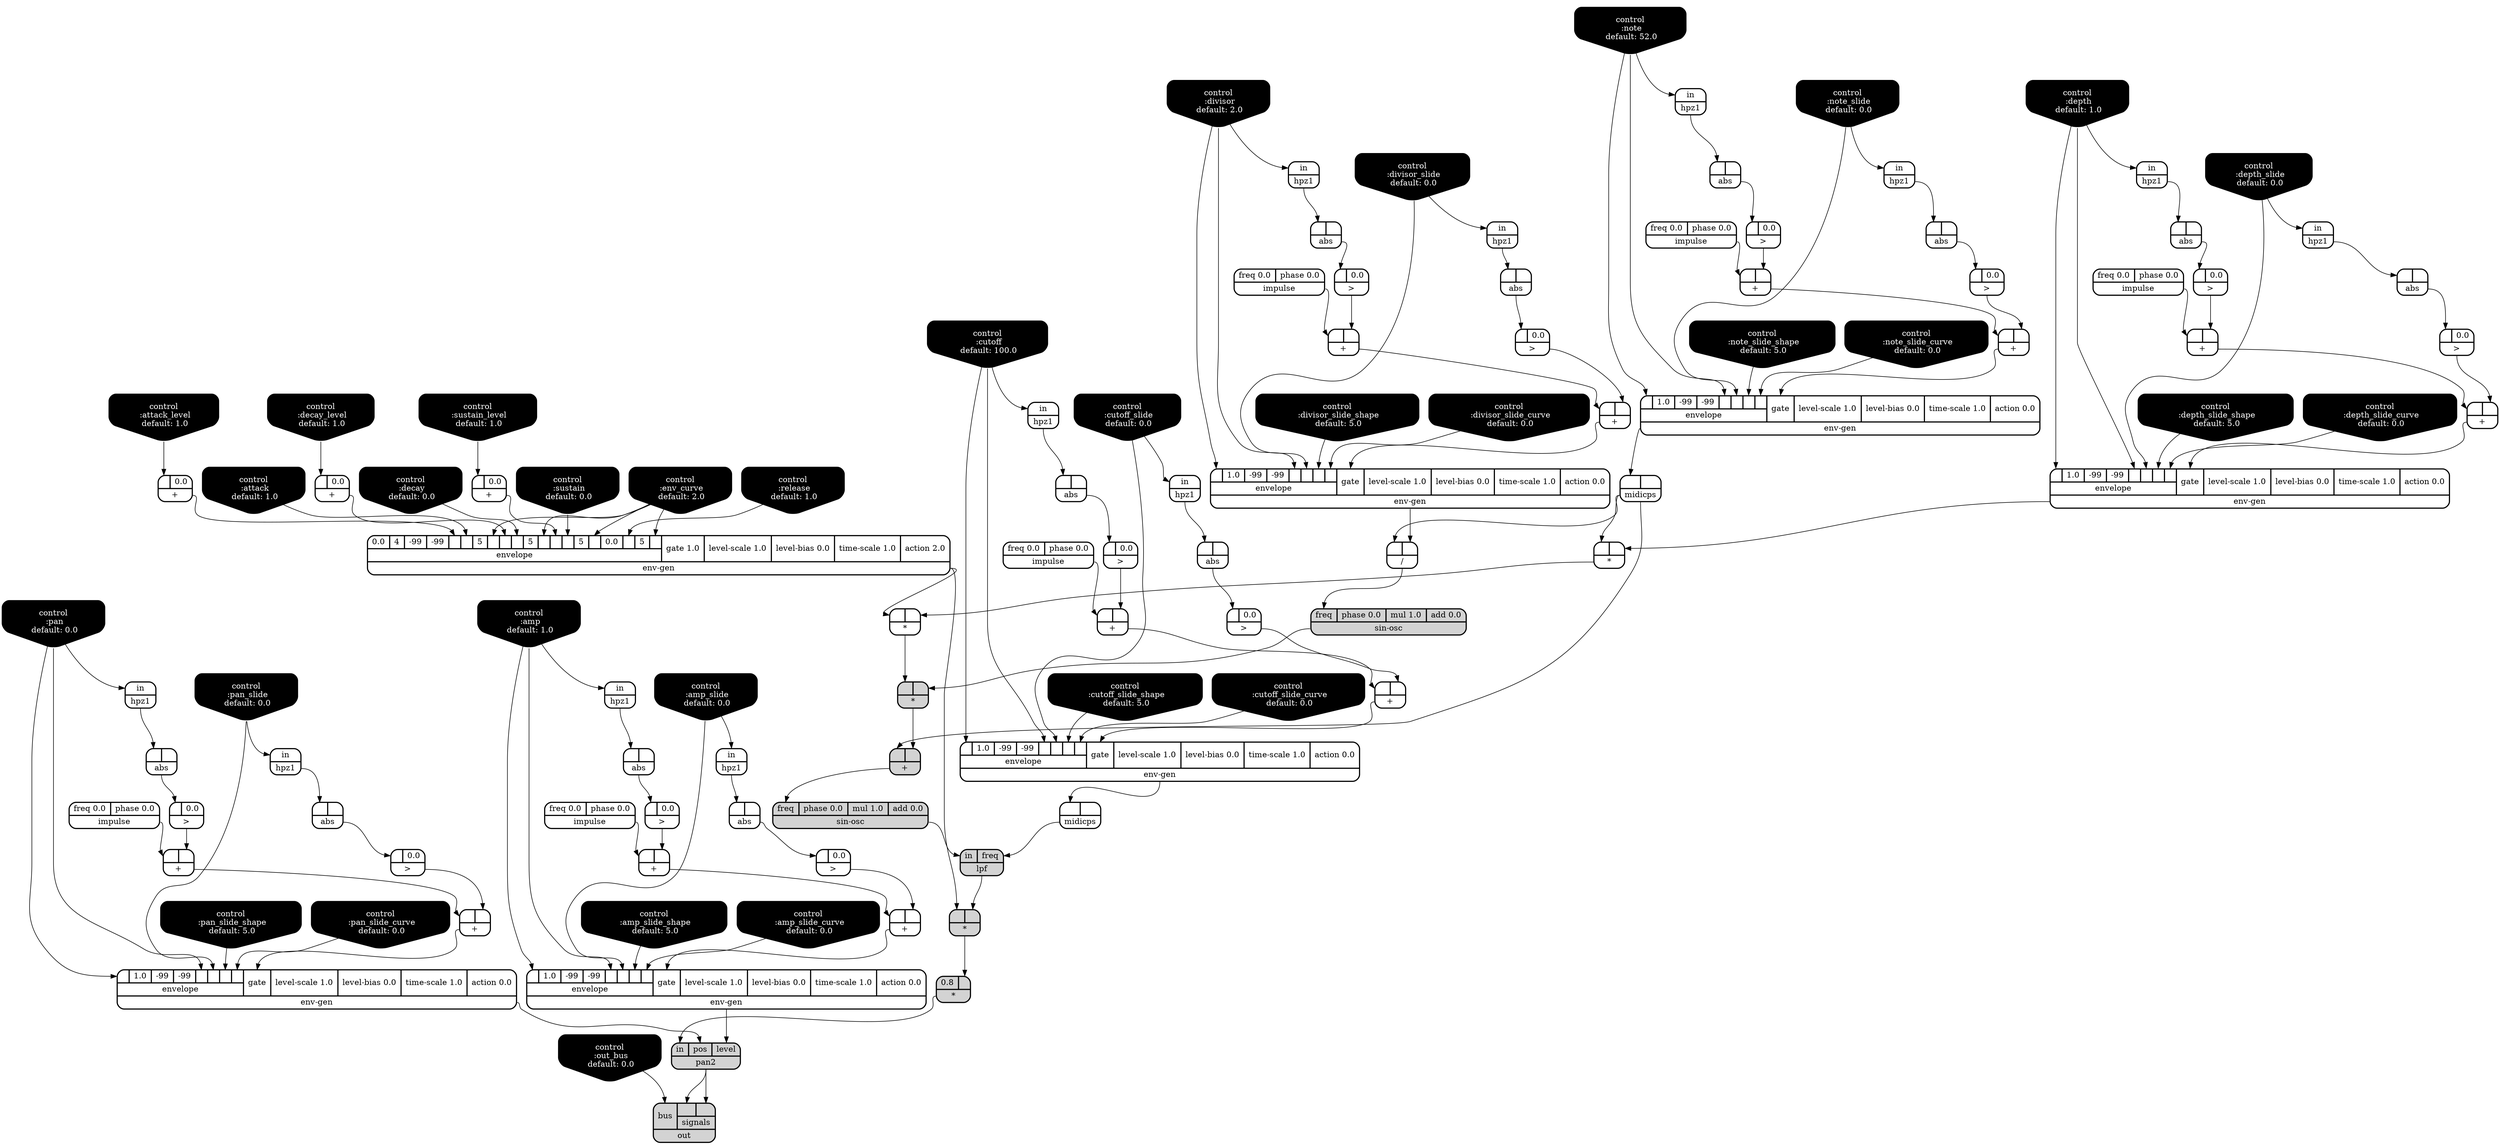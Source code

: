 digraph synthdef {
61 [label = "{{ <a> |<b> } |<__UG_NAME__>* }" style="bold, rounded" shape=record rankdir=LR];
62 [label = "{{ <a> |<b> } |<__UG_NAME__>* }" style="bold, rounded" shape=record rankdir=LR];
88 [label = "{{ <a> |<b> } |<__UG_NAME__>* }" style="filled, bold, rounded"  shape=record rankdir=LR];
93 [label = "{{ <a> |<b> } |<__UG_NAME__>* }" style="filled, bold, rounded"  shape=record rankdir=LR];
94 [label = "{{ <a> 0.8|<b> } |<__UG_NAME__>* }" style="filled, bold, rounded"  shape=record rankdir=LR];
36 [label = "{{ <a> |<b> 0.0} |<__UG_NAME__>+ }" style="bold, rounded" shape=record rankdir=LR];
37 [label = "{{ <a> |<b> 0.0} |<__UG_NAME__>+ }" style="bold, rounded" shape=record rankdir=LR];
38 [label = "{{ <a> |<b> 0.0} |<__UG_NAME__>+ }" style="bold, rounded" shape=record rankdir=LR];
44 [label = "{{ <a> |<b> } |<__UG_NAME__>+ }" style="bold, rounded" shape=record rankdir=LR];
48 [label = "{{ <a> |<b> } |<__UG_NAME__>+ }" style="bold, rounded" shape=record rankdir=LR];
55 [label = "{{ <a> |<b> } |<__UG_NAME__>+ }" style="bold, rounded" shape=record rankdir=LR];
59 [label = "{{ <a> |<b> } |<__UG_NAME__>+ }" style="bold, rounded" shape=record rankdir=LR];
68 [label = "{{ <a> |<b> } |<__UG_NAME__>+ }" style="bold, rounded" shape=record rankdir=LR];
72 [label = "{{ <a> |<b> } |<__UG_NAME__>+ }" style="bold, rounded" shape=record rankdir=LR];
80 [label = "{{ <a> |<b> } |<__UG_NAME__>+ }" style="bold, rounded" shape=record rankdir=LR];
84 [label = "{{ <a> |<b> } |<__UG_NAME__>+ }" style="bold, rounded" shape=record rankdir=LR];
89 [label = "{{ <a> |<b> } |<__UG_NAME__>+ }" style="filled, bold, rounded"  shape=record rankdir=LR];
97 [label = "{{ <a> |<b> } |<__UG_NAME__>+ }" style="bold, rounded" shape=record rankdir=LR];
98 [label = "{{ <a> |<b> } |<__UG_NAME__>+ }" style="bold, rounded" shape=record rankdir=LR];
103 [label = "{{ <a> |<b> } |<__UG_NAME__>+ }" style="bold, rounded" shape=record rankdir=LR];
107 [label = "{{ <a> |<b> } |<__UG_NAME__>+ }" style="bold, rounded" shape=record rankdir=LR];
86 [label = "{{ <a> |<b> } |<__UG_NAME__>/ }" style="bold, rounded" shape=record rankdir=LR];
43 [label = "{{ <a> |<b> 0.0} |<__UG_NAME__>\> }" style="bold, rounded" shape=record rankdir=LR];
47 [label = "{{ <a> |<b> 0.0} |<__UG_NAME__>\> }" style="bold, rounded" shape=record rankdir=LR];
54 [label = "{{ <a> |<b> 0.0} |<__UG_NAME__>\> }" style="bold, rounded" shape=record rankdir=LR];
58 [label = "{{ <a> |<b> 0.0} |<__UG_NAME__>\> }" style="bold, rounded" shape=record rankdir=LR];
67 [label = "{{ <a> |<b> 0.0} |<__UG_NAME__>\> }" style="bold, rounded" shape=record rankdir=LR];
71 [label = "{{ <a> |<b> 0.0} |<__UG_NAME__>\> }" style="bold, rounded" shape=record rankdir=LR];
76 [label = "{{ <a> |<b> 0.0} |<__UG_NAME__>\> }" style="bold, rounded" shape=record rankdir=LR];
79 [label = "{{ <a> |<b> 0.0} |<__UG_NAME__>\> }" style="bold, rounded" shape=record rankdir=LR];
83 [label = "{{ <a> |<b> 0.0} |<__UG_NAME__>\> }" style="bold, rounded" shape=record rankdir=LR];
96 [label = "{{ <a> |<b> 0.0} |<__UG_NAME__>\> }" style="bold, rounded" shape=record rankdir=LR];
102 [label = "{{ <a> |<b> 0.0} |<__UG_NAME__>\> }" style="bold, rounded" shape=record rankdir=LR];
106 [label = "{{ <a> |<b> 0.0} |<__UG_NAME__>\> }" style="bold, rounded" shape=record rankdir=LR];
34 [label = "{{ <a> |<b> } |<__UG_NAME__>abs }" style="bold, rounded" shape=record rankdir=LR];
42 [label = "{{ <a> |<b> } |<__UG_NAME__>abs }" style="bold, rounded" shape=record rankdir=LR];
46 [label = "{{ <a> |<b> } |<__UG_NAME__>abs }" style="bold, rounded" shape=record rankdir=LR];
53 [label = "{{ <a> |<b> } |<__UG_NAME__>abs }" style="bold, rounded" shape=record rankdir=LR];
57 [label = "{{ <a> |<b> } |<__UG_NAME__>abs }" style="bold, rounded" shape=record rankdir=LR];
66 [label = "{{ <a> |<b> } |<__UG_NAME__>abs }" style="bold, rounded" shape=record rankdir=LR];
70 [label = "{{ <a> |<b> } |<__UG_NAME__>abs }" style="bold, rounded" shape=record rankdir=LR];
75 [label = "{{ <a> |<b> } |<__UG_NAME__>abs }" style="bold, rounded" shape=record rankdir=LR];
78 [label = "{{ <a> |<b> } |<__UG_NAME__>abs }" style="bold, rounded" shape=record rankdir=LR];
82 [label = "{{ <a> |<b> } |<__UG_NAME__>abs }" style="bold, rounded" shape=record rankdir=LR];
101 [label = "{{ <a> |<b> } |<__UG_NAME__>abs }" style="bold, rounded" shape=record rankdir=LR];
105 [label = "{{ <a> |<b> } |<__UG_NAME__>abs }" style="bold, rounded" shape=record rankdir=LR];
0 [label = "control
 :note
 default: 52.0" shape=invhouse style="rounded, filled, bold" fillcolor=black fontcolor=white ]; 
1 [label = "control
 :note_slide
 default: 0.0" shape=invhouse style="rounded, filled, bold" fillcolor=black fontcolor=white ]; 
2 [label = "control
 :note_slide_shape
 default: 5.0" shape=invhouse style="rounded, filled, bold" fillcolor=black fontcolor=white ]; 
3 [label = "control
 :note_slide_curve
 default: 0.0" shape=invhouse style="rounded, filled, bold" fillcolor=black fontcolor=white ]; 
4 [label = "control
 :amp
 default: 1.0" shape=invhouse style="rounded, filled, bold" fillcolor=black fontcolor=white ]; 
5 [label = "control
 :amp_slide
 default: 0.0" shape=invhouse style="rounded, filled, bold" fillcolor=black fontcolor=white ]; 
6 [label = "control
 :amp_slide_shape
 default: 5.0" shape=invhouse style="rounded, filled, bold" fillcolor=black fontcolor=white ]; 
7 [label = "control
 :amp_slide_curve
 default: 0.0" shape=invhouse style="rounded, filled, bold" fillcolor=black fontcolor=white ]; 
8 [label = "control
 :pan
 default: 0.0" shape=invhouse style="rounded, filled, bold" fillcolor=black fontcolor=white ]; 
9 [label = "control
 :pan_slide
 default: 0.0" shape=invhouse style="rounded, filled, bold" fillcolor=black fontcolor=white ]; 
10 [label = "control
 :pan_slide_shape
 default: 5.0" shape=invhouse style="rounded, filled, bold" fillcolor=black fontcolor=white ]; 
11 [label = "control
 :pan_slide_curve
 default: 0.0" shape=invhouse style="rounded, filled, bold" fillcolor=black fontcolor=white ]; 
12 [label = "control
 :attack
 default: 1.0" shape=invhouse style="rounded, filled, bold" fillcolor=black fontcolor=white ]; 
13 [label = "control
 :decay
 default: 0.0" shape=invhouse style="rounded, filled, bold" fillcolor=black fontcolor=white ]; 
14 [label = "control
 :sustain
 default: 0.0" shape=invhouse style="rounded, filled, bold" fillcolor=black fontcolor=white ]; 
15 [label = "control
 :release
 default: 1.0" shape=invhouse style="rounded, filled, bold" fillcolor=black fontcolor=white ]; 
16 [label = "control
 :attack_level
 default: 1.0" shape=invhouse style="rounded, filled, bold" fillcolor=black fontcolor=white ]; 
17 [label = "control
 :decay_level
 default: 1.0" shape=invhouse style="rounded, filled, bold" fillcolor=black fontcolor=white ]; 
18 [label = "control
 :sustain_level
 default: 1.0" shape=invhouse style="rounded, filled, bold" fillcolor=black fontcolor=white ]; 
19 [label = "control
 :env_curve
 default: 2.0" shape=invhouse style="rounded, filled, bold" fillcolor=black fontcolor=white ]; 
20 [label = "control
 :cutoff
 default: 100.0" shape=invhouse style="rounded, filled, bold" fillcolor=black fontcolor=white ]; 
21 [label = "control
 :cutoff_slide
 default: 0.0" shape=invhouse style="rounded, filled, bold" fillcolor=black fontcolor=white ]; 
22 [label = "control
 :cutoff_slide_shape
 default: 5.0" shape=invhouse style="rounded, filled, bold" fillcolor=black fontcolor=white ]; 
23 [label = "control
 :cutoff_slide_curve
 default: 0.0" shape=invhouse style="rounded, filled, bold" fillcolor=black fontcolor=white ]; 
24 [label = "control
 :divisor
 default: 2.0" shape=invhouse style="rounded, filled, bold" fillcolor=black fontcolor=white ]; 
25 [label = "control
 :divisor_slide
 default: 0.0" shape=invhouse style="rounded, filled, bold" fillcolor=black fontcolor=white ]; 
26 [label = "control
 :divisor_slide_shape
 default: 5.0" shape=invhouse style="rounded, filled, bold" fillcolor=black fontcolor=white ]; 
27 [label = "control
 :divisor_slide_curve
 default: 0.0" shape=invhouse style="rounded, filled, bold" fillcolor=black fontcolor=white ]; 
28 [label = "control
 :depth
 default: 1.0" shape=invhouse style="rounded, filled, bold" fillcolor=black fontcolor=white ]; 
29 [label = "control
 :depth_slide
 default: 0.0" shape=invhouse style="rounded, filled, bold" fillcolor=black fontcolor=white ]; 
30 [label = "control
 :depth_slide_shape
 default: 5.0" shape=invhouse style="rounded, filled, bold" fillcolor=black fontcolor=white ]; 
31 [label = "control
 :depth_slide_curve
 default: 0.0" shape=invhouse style="rounded, filled, bold" fillcolor=black fontcolor=white ]; 
32 [label = "control
 :out_bus
 default: 0.0" shape=invhouse style="rounded, filled, bold" fillcolor=black fontcolor=white ]; 
39 [label = "{{ {{0.0|4|-99|-99|<envelope___binary____op____u____gen___4>|<envelope___control___5>|5|<envelope___control___7>|<envelope___binary____op____u____gen___8>|<envelope___control___9>|5|<envelope___control___11>|<envelope___binary____op____u____gen___12>|<envelope___control___13>|5|<envelope___control___15>|0.0|<envelope___control___17>|5|<envelope___control___19>}|envelope}|<gate> gate 1.0|<level____scale> level-scale 1.0|<level____bias> level-bias 0.0|<time____scale> time-scale 1.0|<action> action 2.0} |<__UG_NAME__>env-gen }" style="bold, rounded" shape=record rankdir=LR];
49 [label = "{{ {{<envelope___control___0>|1.0|-99|-99|<envelope___control___4>|<envelope___control___5>|<envelope___control___6>|<envelope___control___7>}|envelope}|<gate> gate|<level____scale> level-scale 1.0|<level____bias> level-bias 0.0|<time____scale> time-scale 1.0|<action> action 0.0} |<__UG_NAME__>env-gen }" style="bold, rounded" shape=record rankdir=LR];
60 [label = "{{ {{<envelope___control___0>|1.0|-99|-99|<envelope___control___4>|<envelope___control___5>|<envelope___control___6>|<envelope___control___7>}|envelope}|<gate> gate|<level____scale> level-scale 1.0|<level____bias> level-bias 0.0|<time____scale> time-scale 1.0|<action> action 0.0} |<__UG_NAME__>env-gen }" style="bold, rounded" shape=record rankdir=LR];
73 [label = "{{ {{<envelope___control___0>|1.0|-99|-99|<envelope___control___4>|<envelope___control___5>|<envelope___control___6>|<envelope___control___7>}|envelope}|<gate> gate|<level____scale> level-scale 1.0|<level____bias> level-bias 0.0|<time____scale> time-scale 1.0|<action> action 0.0} |<__UG_NAME__>env-gen }" style="bold, rounded" shape=record rankdir=LR];
85 [label = "{{ {{<envelope___control___0>|1.0|-99|-99|<envelope___control___4>|<envelope___control___5>|<envelope___control___6>|<envelope___control___7>}|envelope}|<gate> gate|<level____scale> level-scale 1.0|<level____bias> level-bias 0.0|<time____scale> time-scale 1.0|<action> action 0.0} |<__UG_NAME__>env-gen }" style="bold, rounded" shape=record rankdir=LR];
99 [label = "{{ {{<envelope___control___0>|1.0|-99|-99|<envelope___control___4>|<envelope___control___5>|<envelope___control___6>|<envelope___control___7>}|envelope}|<gate> gate|<level____scale> level-scale 1.0|<level____bias> level-bias 0.0|<time____scale> time-scale 1.0|<action> action 0.0} |<__UG_NAME__>env-gen }" style="bold, rounded" shape=record rankdir=LR];
108 [label = "{{ {{<envelope___control___0>|1.0|-99|-99|<envelope___control___4>|<envelope___control___5>|<envelope___control___6>|<envelope___control___7>}|envelope}|<gate> gate|<level____scale> level-scale 1.0|<level____bias> level-bias 0.0|<time____scale> time-scale 1.0|<action> action 0.0} |<__UG_NAME__>env-gen }" style="bold, rounded" shape=record rankdir=LR];
33 [label = "{{ <in> in} |<__UG_NAME__>hpz1 }" style="bold, rounded" shape=record rankdir=LR];
35 [label = "{{ <in> in} |<__UG_NAME__>hpz1 }" style="bold, rounded" shape=record rankdir=LR];
41 [label = "{{ <in> in} |<__UG_NAME__>hpz1 }" style="bold, rounded" shape=record rankdir=LR];
45 [label = "{{ <in> in} |<__UG_NAME__>hpz1 }" style="bold, rounded" shape=record rankdir=LR];
52 [label = "{{ <in> in} |<__UG_NAME__>hpz1 }" style="bold, rounded" shape=record rankdir=LR];
56 [label = "{{ <in> in} |<__UG_NAME__>hpz1 }" style="bold, rounded" shape=record rankdir=LR];
63 [label = "{{ <in> in} |<__UG_NAME__>hpz1 }" style="bold, rounded" shape=record rankdir=LR];
65 [label = "{{ <in> in} |<__UG_NAME__>hpz1 }" style="bold, rounded" shape=record rankdir=LR];
69 [label = "{{ <in> in} |<__UG_NAME__>hpz1 }" style="bold, rounded" shape=record rankdir=LR];
74 [label = "{{ <in> in} |<__UG_NAME__>hpz1 }" style="bold, rounded" shape=record rankdir=LR];
81 [label = "{{ <in> in} |<__UG_NAME__>hpz1 }" style="bold, rounded" shape=record rankdir=LR];
104 [label = "{{ <in> in} |<__UG_NAME__>hpz1 }" style="bold, rounded" shape=record rankdir=LR];
40 [label = "{{ <freq> freq 0.0|<phase> phase 0.0} |<__UG_NAME__>impulse }" style="bold, rounded" shape=record rankdir=LR];
51 [label = "{{ <freq> freq 0.0|<phase> phase 0.0} |<__UG_NAME__>impulse }" style="bold, rounded" shape=record rankdir=LR];
64 [label = "{{ <freq> freq 0.0|<phase> phase 0.0} |<__UG_NAME__>impulse }" style="bold, rounded" shape=record rankdir=LR];
77 [label = "{{ <freq> freq 0.0|<phase> phase 0.0} |<__UG_NAME__>impulse }" style="bold, rounded" shape=record rankdir=LR];
95 [label = "{{ <freq> freq 0.0|<phase> phase 0.0} |<__UG_NAME__>impulse }" style="bold, rounded" shape=record rankdir=LR];
100 [label = "{{ <freq> freq 0.0|<phase> phase 0.0} |<__UG_NAME__>impulse }" style="bold, rounded" shape=record rankdir=LR];
92 [label = "{{ <in> in|<freq> freq} |<__UG_NAME__>lpf }" style="filled, bold, rounded"  shape=record rankdir=LR];
50 [label = "{{ <a> |<b> } |<__UG_NAME__>midicps }" style="bold, rounded" shape=record rankdir=LR];
91 [label = "{{ <a> |<b> } |<__UG_NAME__>midicps }" style="bold, rounded" shape=record rankdir=LR];
110 [label = "{{ <bus> bus|{{<signals___pan2___0>|<signals___pan2___1>}|signals}} |<__UG_NAME__>out }" style="filled, bold, rounded"  shape=record rankdir=LR];
109 [label = "{{ <in> in|<pos> pos|<level> level} |<__UG_NAME__>pan2 }" style="filled, bold, rounded"  shape=record rankdir=LR];
87 [label = "{{ <freq> freq|<phase> phase 0.0|<mul> mul 1.0|<add> add 0.0} |<__UG_NAME__>sin-osc }" style="filled, bold, rounded"  shape=record rankdir=LR];
90 [label = "{{ <freq> freq|<phase> phase 0.0|<mul> mul 1.0|<add> add 0.0} |<__UG_NAME__>sin-osc }" style="filled, bold, rounded"  shape=record rankdir=LR];

60:__UG_NAME__ -> 61:b ;
50:__UG_NAME__ -> 61:a ;
61:__UG_NAME__ -> 62:b ;
39:__UG_NAME__ -> 62:a ;
87:__UG_NAME__ -> 88:b ;
62:__UG_NAME__ -> 88:a ;
92:__UG_NAME__ -> 93:b ;
39:__UG_NAME__ -> 93:a ;
93:__UG_NAME__ -> 94:b ;
16:__UG_NAME__ -> 36:a ;
17:__UG_NAME__ -> 37:a ;
18:__UG_NAME__ -> 38:a ;
43:__UG_NAME__ -> 44:b ;
40:__UG_NAME__ -> 44:a ;
47:__UG_NAME__ -> 48:b ;
44:__UG_NAME__ -> 48:a ;
54:__UG_NAME__ -> 55:b ;
51:__UG_NAME__ -> 55:a ;
58:__UG_NAME__ -> 59:b ;
55:__UG_NAME__ -> 59:a ;
67:__UG_NAME__ -> 68:b ;
64:__UG_NAME__ -> 68:a ;
71:__UG_NAME__ -> 72:b ;
68:__UG_NAME__ -> 72:a ;
79:__UG_NAME__ -> 80:b ;
77:__UG_NAME__ -> 80:a ;
83:__UG_NAME__ -> 84:b ;
80:__UG_NAME__ -> 84:a ;
88:__UG_NAME__ -> 89:b ;
50:__UG_NAME__ -> 89:a ;
96:__UG_NAME__ -> 97:b ;
95:__UG_NAME__ -> 97:a ;
76:__UG_NAME__ -> 98:b ;
97:__UG_NAME__ -> 98:a ;
102:__UG_NAME__ -> 103:b ;
100:__UG_NAME__ -> 103:a ;
106:__UG_NAME__ -> 107:b ;
103:__UG_NAME__ -> 107:a ;
85:__UG_NAME__ -> 86:b ;
50:__UG_NAME__ -> 86:a ;
42:__UG_NAME__ -> 43:a ;
46:__UG_NAME__ -> 47:a ;
53:__UG_NAME__ -> 54:a ;
57:__UG_NAME__ -> 58:a ;
66:__UG_NAME__ -> 67:a ;
70:__UG_NAME__ -> 71:a ;
75:__UG_NAME__ -> 76:a ;
78:__UG_NAME__ -> 79:a ;
82:__UG_NAME__ -> 83:a ;
34:__UG_NAME__ -> 96:a ;
101:__UG_NAME__ -> 102:a ;
105:__UG_NAME__ -> 106:a ;
33:__UG_NAME__ -> 34:a ;
41:__UG_NAME__ -> 42:a ;
45:__UG_NAME__ -> 46:a ;
52:__UG_NAME__ -> 53:a ;
56:__UG_NAME__ -> 57:a ;
65:__UG_NAME__ -> 66:a ;
69:__UG_NAME__ -> 70:a ;
74:__UG_NAME__ -> 75:a ;
35:__UG_NAME__ -> 78:a ;
81:__UG_NAME__ -> 82:a ;
63:__UG_NAME__ -> 101:a ;
104:__UG_NAME__ -> 105:a ;
36:__UG_NAME__ -> 39:envelope___binary____op____u____gen___4 ;
12:__UG_NAME__ -> 39:envelope___control___5 ;
19:__UG_NAME__ -> 39:envelope___control___7 ;
37:__UG_NAME__ -> 39:envelope___binary____op____u____gen___8 ;
13:__UG_NAME__ -> 39:envelope___control___9 ;
19:__UG_NAME__ -> 39:envelope___control___11 ;
38:__UG_NAME__ -> 39:envelope___binary____op____u____gen___12 ;
14:__UG_NAME__ -> 39:envelope___control___13 ;
19:__UG_NAME__ -> 39:envelope___control___15 ;
15:__UG_NAME__ -> 39:envelope___control___17 ;
19:__UG_NAME__ -> 39:envelope___control___19 ;
48:__UG_NAME__ -> 49:gate ;
0:__UG_NAME__ -> 49:envelope___control___0 ;
0:__UG_NAME__ -> 49:envelope___control___4 ;
1:__UG_NAME__ -> 49:envelope___control___5 ;
2:__UG_NAME__ -> 49:envelope___control___6 ;
3:__UG_NAME__ -> 49:envelope___control___7 ;
59:__UG_NAME__ -> 60:gate ;
28:__UG_NAME__ -> 60:envelope___control___0 ;
28:__UG_NAME__ -> 60:envelope___control___4 ;
29:__UG_NAME__ -> 60:envelope___control___5 ;
30:__UG_NAME__ -> 60:envelope___control___6 ;
31:__UG_NAME__ -> 60:envelope___control___7 ;
72:__UG_NAME__ -> 73:gate ;
20:__UG_NAME__ -> 73:envelope___control___0 ;
20:__UG_NAME__ -> 73:envelope___control___4 ;
21:__UG_NAME__ -> 73:envelope___control___5 ;
22:__UG_NAME__ -> 73:envelope___control___6 ;
23:__UG_NAME__ -> 73:envelope___control___7 ;
84:__UG_NAME__ -> 85:gate ;
24:__UG_NAME__ -> 85:envelope___control___0 ;
24:__UG_NAME__ -> 85:envelope___control___4 ;
25:__UG_NAME__ -> 85:envelope___control___5 ;
26:__UG_NAME__ -> 85:envelope___control___6 ;
27:__UG_NAME__ -> 85:envelope___control___7 ;
98:__UG_NAME__ -> 99:gate ;
8:__UG_NAME__ -> 99:envelope___control___0 ;
8:__UG_NAME__ -> 99:envelope___control___4 ;
9:__UG_NAME__ -> 99:envelope___control___5 ;
10:__UG_NAME__ -> 99:envelope___control___6 ;
11:__UG_NAME__ -> 99:envelope___control___7 ;
107:__UG_NAME__ -> 108:gate ;
4:__UG_NAME__ -> 108:envelope___control___0 ;
4:__UG_NAME__ -> 108:envelope___control___4 ;
5:__UG_NAME__ -> 108:envelope___control___5 ;
6:__UG_NAME__ -> 108:envelope___control___6 ;
7:__UG_NAME__ -> 108:envelope___control___7 ;
8:__UG_NAME__ -> 33:in ;
24:__UG_NAME__ -> 35:in ;
0:__UG_NAME__ -> 41:in ;
1:__UG_NAME__ -> 45:in ;
28:__UG_NAME__ -> 52:in ;
29:__UG_NAME__ -> 56:in ;
4:__UG_NAME__ -> 63:in ;
20:__UG_NAME__ -> 65:in ;
21:__UG_NAME__ -> 69:in ;
9:__UG_NAME__ -> 74:in ;
25:__UG_NAME__ -> 81:in ;
5:__UG_NAME__ -> 104:in ;
91:__UG_NAME__ -> 92:freq ;
90:__UG_NAME__ -> 92:in ;
49:__UG_NAME__ -> 50:a ;
73:__UG_NAME__ -> 91:a ;
109:__UG_NAME__ -> 110:signals___pan2___0 ;
109:__UG_NAME__ -> 110:signals___pan2___1 ;
32:__UG_NAME__ -> 110:bus ;
108:__UG_NAME__ -> 109:level ;
99:__UG_NAME__ -> 109:pos ;
94:__UG_NAME__ -> 109:in ;
86:__UG_NAME__ -> 87:freq ;
89:__UG_NAME__ -> 90:freq ;

}